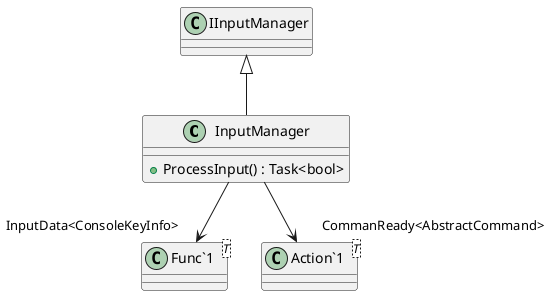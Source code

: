 @startuml
class InputManager {
    + ProcessInput() : Task<bool>
}
class "Func`1"<T> {
}
class "Action`1"<T> {
}
IInputManager <|-- InputManager
InputManager --> "InputData<ConsoleKeyInfo>" "Func`1"
InputManager --> "CommanReady<AbstractCommand>" "Action`1"
@enduml
